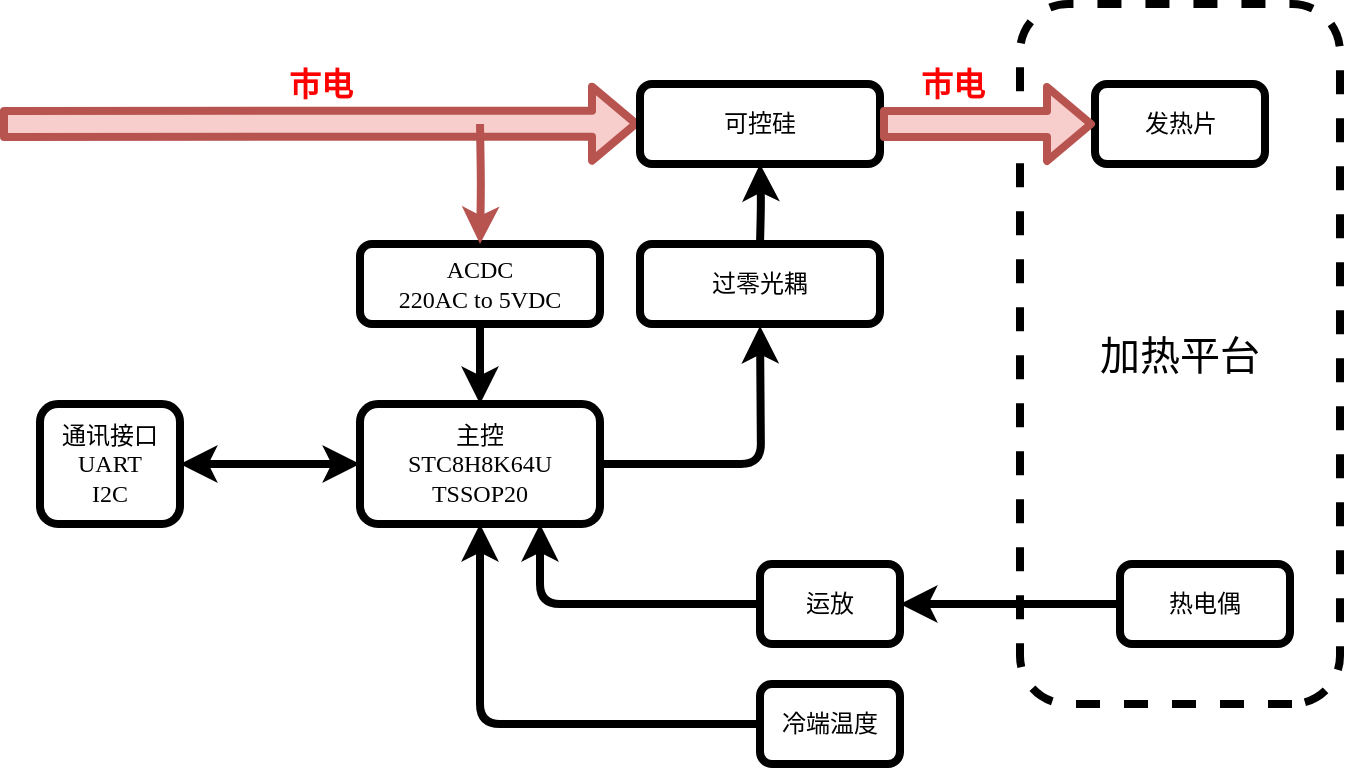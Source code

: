 <mxfile scale="1" border="8">
    <diagram id="V-aH-dHEjZ8n08KZbWzu" name="第 1 页">
        <mxGraphModel dx="1015" dy="1335" grid="1" gridSize="10" guides="1" tooltips="1" connect="1" arrows="1" fold="1" page="1" pageScale="1" pageWidth="827" pageHeight="583" background="#ffffff" math="0" shadow="0">
            <root>
                <mxCell id="0"/>
                <mxCell id="1" parent="0"/>
                <mxCell id="18" value="加热平台" style="rounded=1;whiteSpace=wrap;dashed=1;fillColor=none;strokeWidth=4;direction=west;fontFamily=微软雅黑;fontStyle=0;labelBorderColor=none;fontColor=default;html=1;fontSize=20;" parent="1" vertex="1">
                    <mxGeometry x="590" y="-490" width="160" height="350" as="geometry"/>
                </mxCell>
                <mxCell id="0vWVwpRD0ktxSwc0A-8D-1" value="主控&lt;br&gt;STC8H8K64U&lt;br&gt;TSSOP20" style="rounded=1;whiteSpace=wrap;glass=0;shadow=0;fillStyle=solid;labelBorderColor=none;fontStyle=0;strokeWidth=4;fontFamily=微软雅黑;fontColor=default;html=1;" parent="1" vertex="1">
                    <mxGeometry x="260" y="-290" width="120" height="60" as="geometry"/>
                </mxCell>
                <mxCell id="0vWVwpRD0ktxSwc0A-8D-5" value="" style="edgeStyle=orthogonalEdgeStyle;rounded=1;orthogonalLoop=1;jettySize=auto;exitX=0.5;exitY=1;exitDx=0;exitDy=0;entryX=0.5;entryY=0;entryDx=0;entryDy=0;labelBorderColor=none;fontColor=default;fontStyle=0;shadow=0;strokeWidth=4;fontFamily=微软雅黑;html=1;" parent="1" source="0vWVwpRD0ktxSwc0A-8D-4" target="0vWVwpRD0ktxSwc0A-8D-1" edge="1">
                    <mxGeometry relative="1" as="geometry"/>
                </mxCell>
                <mxCell id="0vWVwpRD0ktxSwc0A-8D-4" value="ACDC&lt;br&gt;220AC to 5VDC" style="rounded=1;whiteSpace=wrap;glass=0;shadow=0;labelBorderColor=none;fontStyle=0;strokeWidth=4;fontFamily=微软雅黑;fontColor=default;html=1;" parent="1" vertex="1">
                    <mxGeometry x="260" y="-370" width="120" height="40" as="geometry"/>
                </mxCell>
                <mxCell id="0vWVwpRD0ktxSwc0A-8D-7" value="市电" style="shape=flexArrow;endArrow=block;fontColor=#FF0000;labelBackgroundColor=none;labelBorderColor=none;fontStyle=1;shadow=0;strokeWidth=4;fontFamily=微软雅黑;html=1;fillColor=#f8cecc;strokeColor=#b85450;fontSize=16;rounded=1;endFill=0;" parent="1" edge="1">
                    <mxGeometry y="20" width="50" height="50" relative="1" as="geometry">
                        <mxPoint x="80" y="-430" as="sourcePoint"/>
                        <mxPoint x="400" y="-430.2" as="targetPoint"/>
                        <mxPoint as="offset"/>
                    </mxGeometry>
                </mxCell>
                <mxCell id="0vWVwpRD0ktxSwc0A-8D-8" value="" style="endArrow=classic;entryX=0.5;entryY=0;entryDx=0;entryDy=0;labelBorderColor=none;fontColor=default;fontStyle=0;shadow=0;strokeWidth=4;fontFamily=微软雅黑;html=1;fillColor=#f8cecc;strokeColor=#b85450;rounded=1;edgeStyle=orthogonalEdgeStyle;" parent="1" target="0vWVwpRD0ktxSwc0A-8D-4" edge="1">
                    <mxGeometry width="50" height="50" relative="1" as="geometry">
                        <mxPoint x="320" y="-430" as="sourcePoint"/>
                        <mxPoint x="330" y="-380" as="targetPoint"/>
                    </mxGeometry>
                </mxCell>
                <mxCell id="0vWVwpRD0ktxSwc0A-8D-9" value="可控硅" style="rounded=1;whiteSpace=wrap;glass=0;shadow=0;labelBorderColor=none;fontStyle=0;strokeWidth=4;fontFamily=微软雅黑;fontColor=default;html=1;" parent="1" vertex="1">
                    <mxGeometry x="400" y="-450" width="120" height="40" as="geometry"/>
                </mxCell>
                <mxCell id="0vWVwpRD0ktxSwc0A-8D-10" value="发热片" style="rounded=1;whiteSpace=wrap;glass=0;shadow=0;labelBorderColor=none;fontStyle=0;strokeWidth=4;fontFamily=微软雅黑;fontColor=default;html=1;" parent="1" vertex="1">
                    <mxGeometry x="627.5" y="-450" width="85" height="40" as="geometry"/>
                </mxCell>
                <mxCell id="0vWVwpRD0ktxSwc0A-8D-11" value="市电" style="shape=flexArrow;endArrow=classic;entryX=0;entryY=0.5;entryDx=0;entryDy=0;labelBorderColor=none;fontColor=#FF0000;fontStyle=1;shadow=0;strokeWidth=4;fontFamily=微软雅黑;html=1;labelBackgroundColor=none;fillColor=#f8cecc;strokeColor=#b85450;fontSize=16;rounded=1;exitX=1;exitY=0.5;exitDx=0;exitDy=0;edgeStyle=orthogonalEdgeStyle;" parent="1" source="0vWVwpRD0ktxSwc0A-8D-9" target="0vWVwpRD0ktxSwc0A-8D-10" edge="1">
                    <mxGeometry x="-0.333" y="20" width="50" height="50" relative="1" as="geometry">
                        <mxPoint x="540" y="-430" as="sourcePoint"/>
                        <mxPoint x="600" y="-340" as="targetPoint"/>
                        <mxPoint as="offset"/>
                    </mxGeometry>
                </mxCell>
                <mxCell id="0vWVwpRD0ktxSwc0A-8D-12" value="热电偶" style="rounded=1;whiteSpace=wrap;glass=0;shadow=0;labelBorderColor=none;fontStyle=0;strokeWidth=4;fontFamily=微软雅黑;fontColor=default;html=1;" parent="1" vertex="1">
                    <mxGeometry x="640" y="-210" width="85" height="40" as="geometry"/>
                </mxCell>
                <mxCell id="0vWVwpRD0ktxSwc0A-8D-13" value="运放" style="rounded=1;whiteSpace=wrap;glass=0;shadow=0;labelBorderColor=none;fontStyle=0;strokeWidth=4;fontFamily=微软雅黑;fontColor=default;html=1;" parent="1" vertex="1">
                    <mxGeometry x="460" y="-210" width="70" height="40" as="geometry"/>
                </mxCell>
                <mxCell id="0vWVwpRD0ktxSwc0A-8D-14" value="" style="edgeStyle=orthogonalEdgeStyle;rounded=1;orthogonalLoop=1;jettySize=auto;exitX=0;exitY=0.5;exitDx=0;exitDy=0;entryX=1;entryY=0.5;entryDx=0;entryDy=0;labelBorderColor=none;fontColor=default;fontStyle=0;shadow=0;strokeWidth=4;fontFamily=微软雅黑;html=1;" parent="1" source="0vWVwpRD0ktxSwc0A-8D-12" target="0vWVwpRD0ktxSwc0A-8D-13" edge="1">
                    <mxGeometry relative="1" as="geometry">
                        <mxPoint x="200" y="-210" as="sourcePoint"/>
                        <mxPoint x="200" y="-170" as="targetPoint"/>
                    </mxGeometry>
                </mxCell>
                <mxCell id="4" value="" style="edgeStyle=orthogonalEdgeStyle;exitX=0.5;exitY=0;exitDx=0;exitDy=0;entryX=0.5;entryY=1;entryDx=0;entryDy=0;labelBorderColor=none;fontColor=default;fontStyle=0;shadow=0;strokeWidth=4;fontFamily=微软雅黑;html=1;rounded=1;" parent="1" target="0vWVwpRD0ktxSwc0A-8D-9" edge="1">
                    <mxGeometry relative="1" as="geometry">
                        <mxPoint x="460.0" y="-370" as="sourcePoint"/>
                    </mxGeometry>
                </mxCell>
                <mxCell id="10" value="过零光耦" style="rounded=1;whiteSpace=wrap;glass=0;shadow=0;labelBorderColor=none;fontStyle=0;strokeWidth=4;fontFamily=微软雅黑;fontColor=default;html=1;" parent="1" vertex="1">
                    <mxGeometry x="400" y="-370" width="120" height="40" as="geometry"/>
                </mxCell>
                <mxCell id="13" value="" style="endArrow=classic;labelBorderColor=none;fontColor=default;fontStyle=0;shadow=0;strokeWidth=4;fontFamily=微软雅黑;html=1;rounded=1;edgeStyle=orthogonalEdgeStyle;exitX=1;exitY=0.5;exitDx=0;exitDy=0;" parent="1" source="0vWVwpRD0ktxSwc0A-8D-1" edge="1">
                    <mxGeometry width="50" height="50" relative="1" as="geometry">
                        <mxPoint x="460" y="-260" as="sourcePoint"/>
                        <mxPoint x="460" y="-329" as="targetPoint"/>
                    </mxGeometry>
                </mxCell>
                <mxCell id="17" value="" style="endArrow=classic;entryX=0.75;entryY=1;entryDx=0;entryDy=0;labelBorderColor=none;fontColor=default;fontStyle=0;shadow=0;strokeWidth=4;fontFamily=微软雅黑;html=1;rounded=1;edgeStyle=orthogonalEdgeStyle;exitX=0;exitY=0.5;exitDx=0;exitDy=0;" parent="1" source="0vWVwpRD0ktxSwc0A-8D-13" target="0vWVwpRD0ktxSwc0A-8D-1" edge="1">
                    <mxGeometry width="50" height="50" relative="1" as="geometry">
                        <mxPoint x="320" y="-190" as="sourcePoint"/>
                        <mxPoint x="400" y="-240" as="targetPoint"/>
                    </mxGeometry>
                </mxCell>
                <mxCell id="19" value="通讯接口&lt;br&gt;UART&lt;br&gt;I2C" style="whiteSpace=wrap;html=1;fontFamily=微软雅黑;rounded=1;glass=0;shadow=0;fillStyle=solid;labelBorderColor=none;fontStyle=0;strokeWidth=4;" parent="1" vertex="1">
                    <mxGeometry x="100" y="-290" width="70" height="60" as="geometry"/>
                </mxCell>
                <mxCell id="22" value="" style="endArrow=classic;startArrow=classic;html=1;rounded=1;strokeWidth=4;exitX=1;exitY=0.5;exitDx=0;exitDy=0;entryX=0;entryY=0.5;entryDx=0;entryDy=0;edgeStyle=orthogonalEdgeStyle;" parent="1" source="19" target="0vWVwpRD0ktxSwc0A-8D-1" edge="1">
                    <mxGeometry width="50" height="50" relative="1" as="geometry">
                        <mxPoint x="300" y="-290" as="sourcePoint"/>
                        <mxPoint x="350" y="-340" as="targetPoint"/>
                    </mxGeometry>
                </mxCell>
                <mxCell id="24" style="edgeStyle=orthogonalEdgeStyle;html=1;exitX=0;exitY=0.5;exitDx=0;exitDy=0;entryX=0.5;entryY=1;entryDx=0;entryDy=0;strokeWidth=4;rounded=1;" edge="1" parent="1" source="23" target="0vWVwpRD0ktxSwc0A-8D-1">
                    <mxGeometry relative="1" as="geometry"/>
                </mxCell>
                <mxCell id="23" value="冷端温度" style="rounded=1;whiteSpace=wrap;glass=0;shadow=0;labelBorderColor=none;fontStyle=0;strokeWidth=4;fontFamily=微软雅黑;fontColor=default;html=1;" vertex="1" parent="1">
                    <mxGeometry x="460" y="-150" width="70" height="40" as="geometry"/>
                </mxCell>
            </root>
        </mxGraphModel>
    </diagram>
</mxfile>